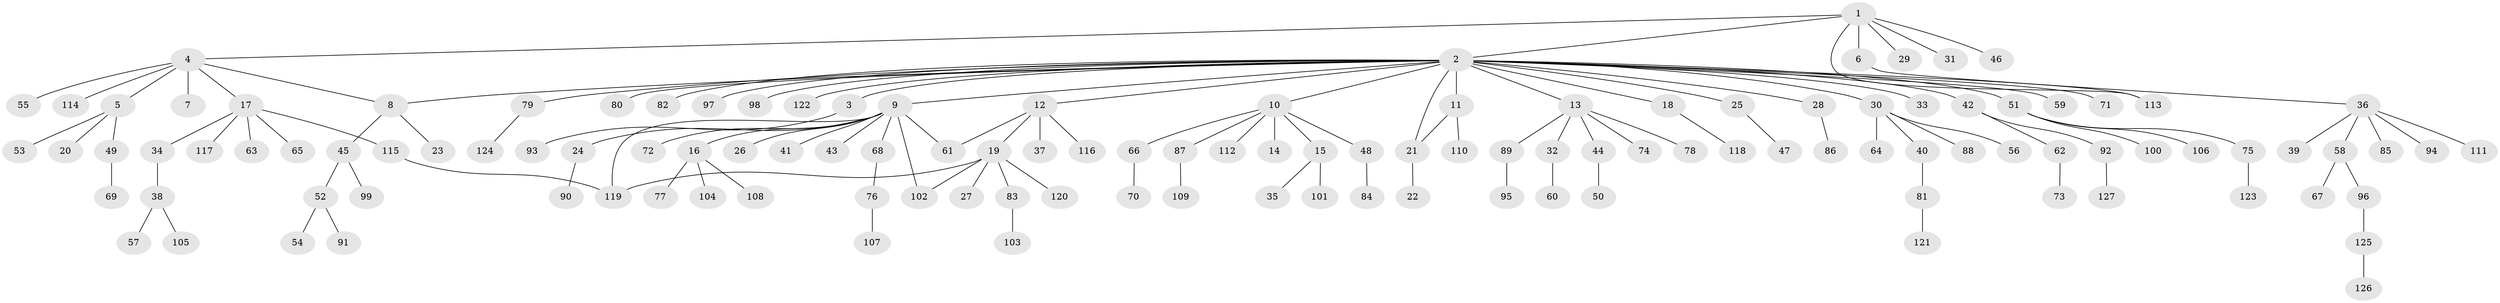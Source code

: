 // Generated by graph-tools (version 1.1) at 2025/11/02/27/25 16:11:15]
// undirected, 127 vertices, 133 edges
graph export_dot {
graph [start="1"]
  node [color=gray90,style=filled];
  1;
  2;
  3;
  4;
  5;
  6;
  7;
  8;
  9;
  10;
  11;
  12;
  13;
  14;
  15;
  16;
  17;
  18;
  19;
  20;
  21;
  22;
  23;
  24;
  25;
  26;
  27;
  28;
  29;
  30;
  31;
  32;
  33;
  34;
  35;
  36;
  37;
  38;
  39;
  40;
  41;
  42;
  43;
  44;
  45;
  46;
  47;
  48;
  49;
  50;
  51;
  52;
  53;
  54;
  55;
  56;
  57;
  58;
  59;
  60;
  61;
  62;
  63;
  64;
  65;
  66;
  67;
  68;
  69;
  70;
  71;
  72;
  73;
  74;
  75;
  76;
  77;
  78;
  79;
  80;
  81;
  82;
  83;
  84;
  85;
  86;
  87;
  88;
  89;
  90;
  91;
  92;
  93;
  94;
  95;
  96;
  97;
  98;
  99;
  100;
  101;
  102;
  103;
  104;
  105;
  106;
  107;
  108;
  109;
  110;
  111;
  112;
  113;
  114;
  115;
  116;
  117;
  118;
  119;
  120;
  121;
  122;
  123;
  124;
  125;
  126;
  127;
  1 -- 2;
  1 -- 4;
  1 -- 6;
  1 -- 29;
  1 -- 31;
  1 -- 46;
  1 -- 113;
  2 -- 3;
  2 -- 8;
  2 -- 9;
  2 -- 10;
  2 -- 11;
  2 -- 12;
  2 -- 13;
  2 -- 18;
  2 -- 21;
  2 -- 25;
  2 -- 28;
  2 -- 30;
  2 -- 33;
  2 -- 42;
  2 -- 51;
  2 -- 59;
  2 -- 71;
  2 -- 79;
  2 -- 80;
  2 -- 82;
  2 -- 97;
  2 -- 98;
  2 -- 113;
  2 -- 122;
  3 -- 93;
  4 -- 5;
  4 -- 7;
  4 -- 8;
  4 -- 17;
  4 -- 55;
  4 -- 114;
  5 -- 20;
  5 -- 49;
  5 -- 53;
  6 -- 36;
  8 -- 23;
  8 -- 45;
  9 -- 16;
  9 -- 24;
  9 -- 26;
  9 -- 41;
  9 -- 43;
  9 -- 61;
  9 -- 68;
  9 -- 72;
  9 -- 102;
  9 -- 119;
  10 -- 14;
  10 -- 15;
  10 -- 48;
  10 -- 66;
  10 -- 87;
  10 -- 112;
  11 -- 21;
  11 -- 110;
  12 -- 19;
  12 -- 37;
  12 -- 61;
  12 -- 116;
  13 -- 32;
  13 -- 44;
  13 -- 74;
  13 -- 78;
  13 -- 89;
  15 -- 35;
  15 -- 101;
  16 -- 77;
  16 -- 104;
  16 -- 108;
  17 -- 34;
  17 -- 63;
  17 -- 65;
  17 -- 115;
  17 -- 117;
  18 -- 118;
  19 -- 27;
  19 -- 83;
  19 -- 102;
  19 -- 119;
  19 -- 120;
  21 -- 22;
  24 -- 90;
  25 -- 47;
  28 -- 86;
  30 -- 40;
  30 -- 56;
  30 -- 64;
  30 -- 88;
  32 -- 60;
  34 -- 38;
  36 -- 39;
  36 -- 58;
  36 -- 85;
  36 -- 94;
  36 -- 111;
  38 -- 57;
  38 -- 105;
  40 -- 81;
  42 -- 62;
  42 -- 92;
  44 -- 50;
  45 -- 52;
  45 -- 99;
  48 -- 84;
  49 -- 69;
  51 -- 75;
  51 -- 100;
  51 -- 106;
  52 -- 54;
  52 -- 91;
  58 -- 67;
  58 -- 96;
  62 -- 73;
  66 -- 70;
  68 -- 76;
  75 -- 123;
  76 -- 107;
  79 -- 124;
  81 -- 121;
  83 -- 103;
  87 -- 109;
  89 -- 95;
  92 -- 127;
  96 -- 125;
  115 -- 119;
  125 -- 126;
}
